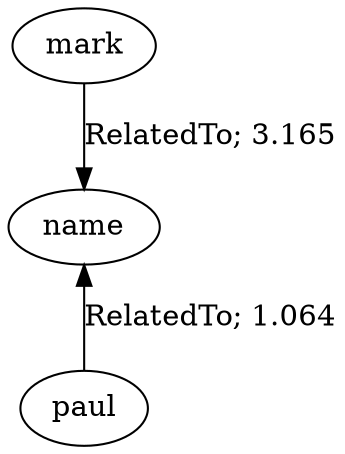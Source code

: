 // The path the concepts from "mark" to "paul".Path Length: 2; Weight Sum: 4.229438358268883; Average Weight: 2.1147191791344415
digraph "9_d---mark-paul---PLen2_WSum4.229_WAvg2.115" {
	0 [label=mark]
	1 [label=name]
	2 [label=paul]
	0 -> 1 [label="RelatedTo; 3.165" dir=forward weight=3.165]
	1 -> 2 [label="RelatedTo; 1.064" dir=back weight=1.064]
}
